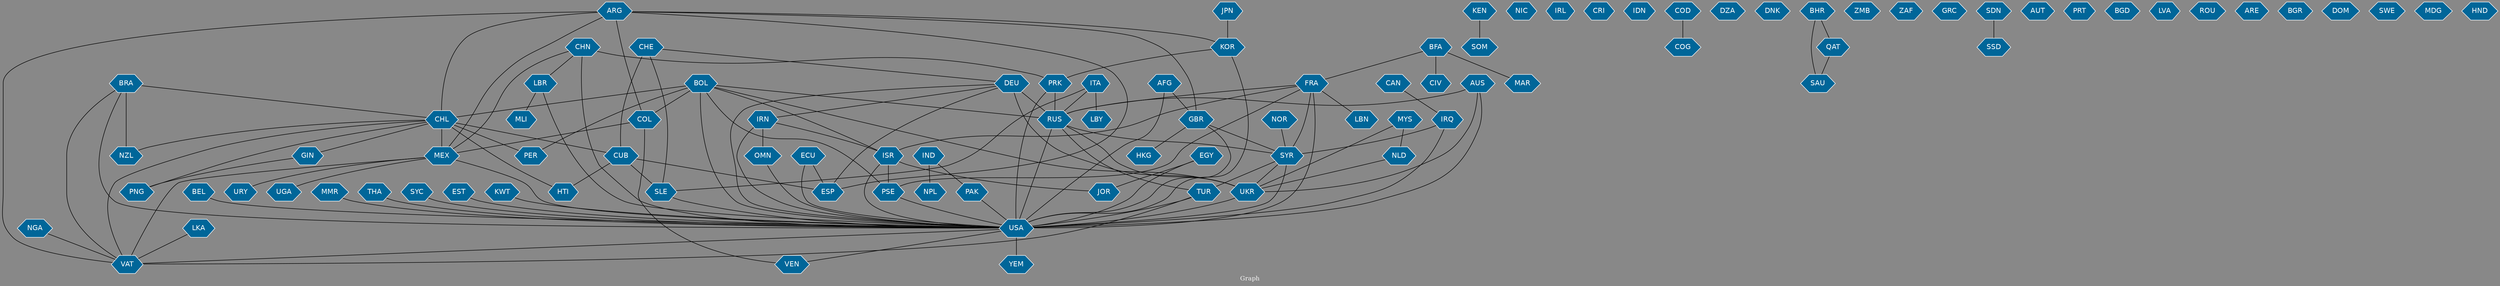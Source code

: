 // Countries together in item graph
graph {
	graph [bgcolor="#888888" fontcolor=white fontsize=12 label="Graph" outputorder=edgesfirst overlap=prism]
	node [color=white fillcolor="#006699" fontcolor=white fontname=Helvetica shape=hexagon style=filled]
	edge [arrowhead=open color=black fontcolor=white fontname=Courier fontsize=12]
		GBR [label=GBR]
		USA [label=USA]
		VEN [label=VEN]
		ISR [label=ISR]
		MEX [label=MEX]
		URY [label=URY]
		PSE [label=PSE]
		COL [label=COL]
		KEN [label=KEN]
		CHN [label=CHN]
		PRK [label=PRK]
		IRQ [label=IRQ]
		SYR [label=SYR]
		RUS [label=RUS]
		NGA [label=NGA]
		BOL [label=BOL]
		CHE [label=CHE]
		ESP [label=ESP]
		UKR [label=UKR]
		NLD [label=NLD]
		ARG [label=ARG]
		HKG [label=HKG]
		PAK [label=PAK]
		UGA [label=UGA]
		IRN [label=IRN]
		CUB [label=CUB]
		EGY [label=EGY]
		MAR [label=MAR]
		IND [label=IND]
		KOR [label=KOR]
		MYS [label=MYS]
		FRA [label=FRA]
		AFG [label=AFG]
		NPL [label=NPL]
		BRA [label=BRA]
		VAT [label=VAT]
		NIC [label=NIC]
		TUR [label=TUR]
		DEU [label=DEU]
		LBY [label=LBY]
		IRL [label=IRL]
		AUS [label=AUS]
		ITA [label=ITA]
		CRI [label=CRI]
		BFA [label=BFA]
		IDN [label=IDN]
		SLE [label=SLE]
		LKA [label=LKA]
		BEL [label=BEL]
		CHL [label=CHL]
		ECU [label=ECU]
		COD [label=COD]
		COG [label=COG]
		DZA [label=DZA]
		JPN [label=JPN]
		LBR [label=LBR]
		MMR [label=MMR]
		DNK [label=DNK]
		THA [label=THA]
		YEM [label=YEM]
		PER [label=PER]
		LBN [label=LBN]
		JOR [label=JOR]
		SYC [label=SYC]
		EST [label=EST]
		GIN [label=GIN]
		PNG [label=PNG]
		SAU [label=SAU]
		ZMB [label=ZMB]
		ZAF [label=ZAF]
		GRC [label=GRC]
		NOR [label=NOR]
		SSD [label=SSD]
		SDN [label=SDN]
		AUT [label=AUT]
		PRT [label=PRT]
		BGD [label=BGD]
		SOM [label=SOM]
		LVA [label=LVA]
		ROU [label=ROU]
		ARE [label=ARE]
		BGR [label=BGR]
		KWT [label=KWT]
		HTI [label=HTI]
		DOM [label=DOM]
		QAT [label=QAT]
		BHR [label=BHR]
		OMN [label=OMN]
		CIV [label=CIV]
		MLI [label=MLI]
		SWE [label=SWE]
		MDG [label=MDG]
		CAN [label=CAN]
		NZL [label=NZL]
		HND [label=HND]
			MEX -- URY [weight=3]
			SYR -- TUR [weight=1]
			CHN -- MEX [weight=1]
			USA -- VAT [weight=1]
			CHL -- NZL [weight=1]
			BRA -- VAT [weight=1]
			THA -- USA [weight=1]
			RUS -- TUR [weight=1]
			OMN -- USA [weight=2]
			BHR -- QAT [weight=1]
			ITA -- RUS [weight=2]
			SLE -- USA [weight=3]
			AFG -- GBR [weight=1]
			KWT -- USA [weight=1]
			ARG -- ESP [weight=2]
			AFG -- USA [weight=5]
			BRA -- USA [weight=1]
			CHL -- CUB [weight=1]
			ARG -- VAT [weight=2]
			TUR -- VAT [weight=3]
			USA -- YEM [weight=1]
			SYC -- USA [weight=2]
			IRN -- ISR [weight=2]
			CHE -- CUB [weight=3]
			LBR -- USA [weight=1]
			CHN -- PRK [weight=1]
			SDN -- SSD [weight=1]
			CUB -- SLE [weight=2]
			TUR -- USA [weight=1]
			PRK -- USA [weight=6]
			MEX -- VAT [weight=1]
			ECU -- USA [weight=1]
			BFA -- MAR [weight=1]
			CHL -- PER [weight=1]
			KOR -- PRK [weight=3]
			BEL -- USA [weight=1]
			DEU -- RUS [weight=6]
			KOR -- USA [weight=1]
			CHN -- USA [weight=8]
			BOL -- COL [weight=1]
			AUS -- USA [weight=1]
			RUS -- SYR [weight=1]
			ARG -- COL [weight=2]
			GBR -- HKG [weight=1]
			NOR -- SYR [weight=1]
			DEU -- ESP [weight=1]
			COL -- VEN [weight=1]
			NLD -- UKR [weight=1]
			CUB -- HTI [weight=1]
			EGY -- USA [weight=1]
			BRA -- NZL [weight=1]
			CHL -- GIN [weight=1]
			CHE -- DEU [weight=1]
			UKR -- USA [weight=6]
			PSE -- USA [weight=1]
			IRQ -- SYR [weight=4]
			ARG -- KOR [weight=1]
			ISR -- USA [weight=4]
			DEU -- USA [weight=1]
			KEN -- SOM [weight=1]
			MYS -- UKR [weight=4]
			COL -- MEX [weight=1]
			LBR -- MLI [weight=2]
			CHL -- VAT [weight=2]
			BHR -- SAU [weight=1]
			CHL -- MEX [weight=3]
			GBR -- SYR [weight=2]
			FRA -- USA [weight=2]
			GIN -- PNG [weight=1]
			ISR -- PSE [weight=18]
			IND -- PAK [weight=2]
			PAK -- USA [weight=1]
			CHL -- PNG [weight=1]
			EGY -- JOR [weight=1]
			CAN -- IRQ [weight=1]
			BRA -- CHL [weight=2]
			CHE -- SLE [weight=1]
			BOL -- ISR [weight=2]
			BFA -- FRA [weight=1]
			ARG -- CHL [weight=1]
			SYR -- UKR [weight=1]
			FRA -- SYR [weight=1]
			MEX -- USA [weight=3]
			RUS -- UKR [weight=27]
			MMR -- USA [weight=2]
			FRA -- RUS [weight=1]
			IRN -- USA [weight=7]
			FRA -- PSE [weight=2]
			QAT -- SAU [weight=1]
			BOL -- PER [weight=1]
			NGA -- VAT [weight=1]
			BOL -- RUS [weight=1]
			FRA -- LBN [weight=1]
			MEX -- UGA [weight=1]
			GBR -- USA [weight=1]
			LKA -- VAT [weight=1]
			BOL -- UKR [weight=1]
			AUS -- UKR [weight=1]
			SYR -- USA [weight=7]
			DEU -- UKR [weight=5]
			ISR -- JOR [weight=2]
			MYS -- NLD [weight=1]
			ITA -- LBY [weight=1]
			CHN -- LBR [weight=1]
			IRQ -- USA [weight=5]
			IRN -- OMN [weight=2]
			JPN -- KOR [weight=1]
			BFA -- CIV [weight=1]
			ARG -- GBR [weight=2]
			BOL -- USA [weight=1]
			DEU -- IRN [weight=1]
			AUS -- RUS [weight=1]
			ARG -- MEX [weight=1]
			RUS -- USA [weight=10]
			ECU -- ESP [weight=1]
			USA -- VEN [weight=1]
			BOL -- PSE [weight=1]
			BOL -- CHL [weight=5]
			CHL -- HTI [weight=1]
			FRA -- ISR [weight=1]
			ITA -- SLE [weight=1]
			COD -- COG [weight=2]
			PRK -- RUS [weight=1]
			EST -- USA [weight=1]
			IND -- NPL [weight=1]
			CUB -- ESP [weight=1]
}
